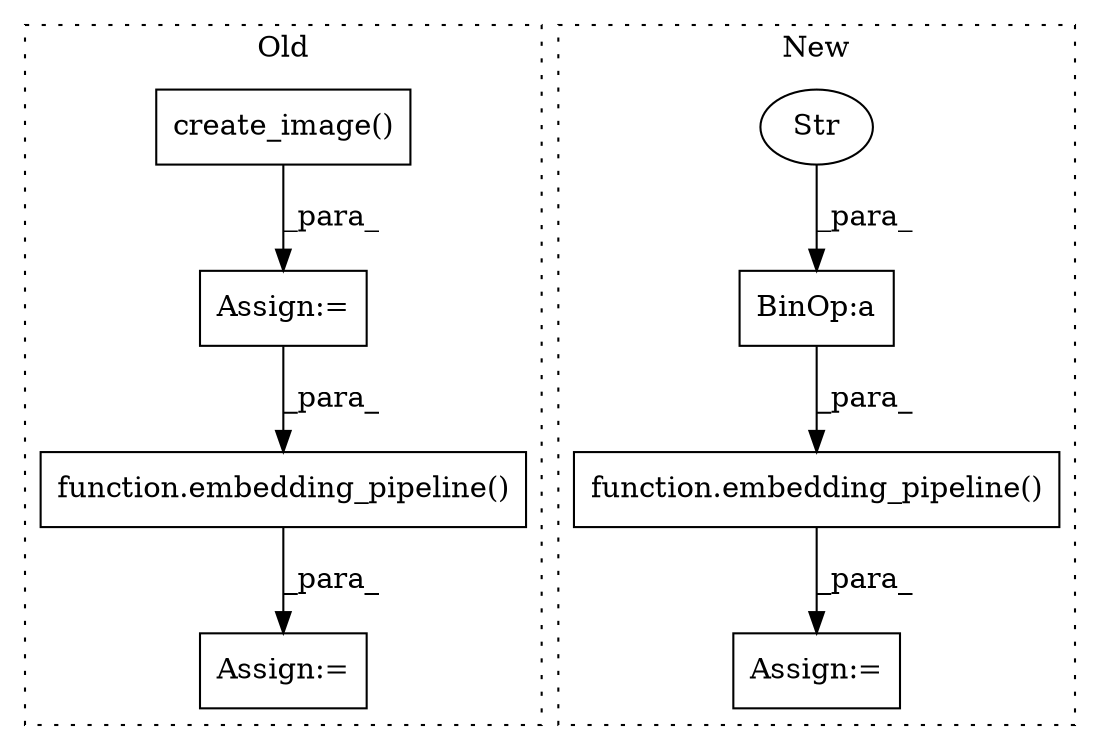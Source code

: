 digraph G {
subgraph cluster0 {
1 [label="function.embedding_pipeline()" a="75" s="2634,2656" l="19,1" shape="box"];
3 [label="create_image()" a="75" s="2543" l="17" shape="box"];
6 [label="Assign:=" a="68" s="2631" l="3" shape="box"];
8 [label="Assign:=" a="68" s="2540" l="3" shape="box"];
label = "Old";
style="dotted";
}
subgraph cluster1 {
2 [label="function.embedding_pipeline()" a="75" s="2558,2613" l="19,1" shape="box"];
4 [label="BinOp:a" a="82" s="2586" l="3" shape="box"];
5 [label="Str" a="66" s="2589" l="24" shape="ellipse"];
7 [label="Assign:=" a="68" s="2555" l="3" shape="box"];
label = "New";
style="dotted";
}
1 -> 6 [label="_para_"];
2 -> 7 [label="_para_"];
3 -> 8 [label="_para_"];
4 -> 2 [label="_para_"];
5 -> 4 [label="_para_"];
8 -> 1 [label="_para_"];
}